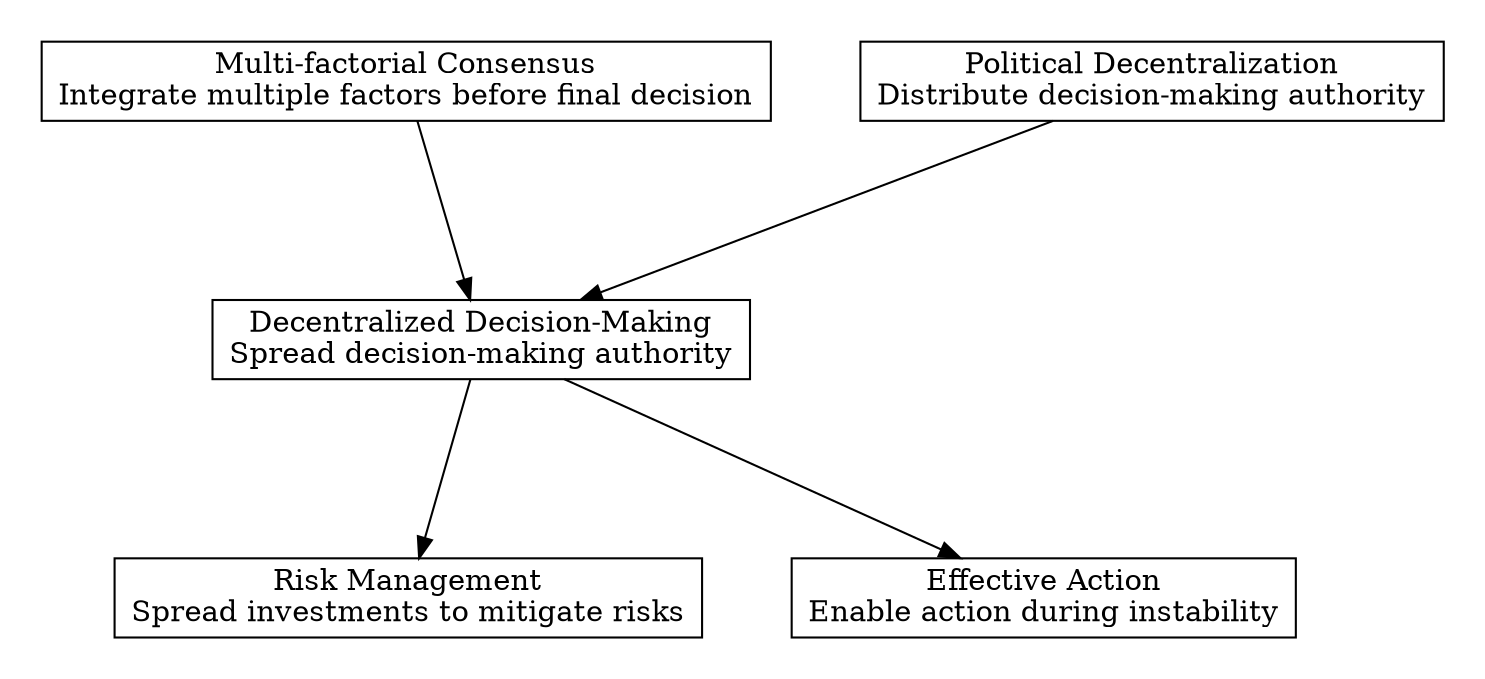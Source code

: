 digraph "" {
	graph [nodesep=0.6,
		rankdir=TB,
		ranksep=1.2
	];
	node [label="\N",
		shape=box
	];
	subgraph cluster_predecessors {
		graph [rank=max,
			style=invis
		];
		"Political Decentralization"	[label="Political Decentralization\nDistribute decision-making authority"];
		"Multi-factorial Consensus"	[label="Multi-factorial Consensus\nIntegrate multiple factors before final decision"];
	}
	subgraph cluster_descendants {
		graph [rank=min,
			style=invis
		];
		"Effective Action"	[label="Effective Action\nEnable action during instability"];
		"Risk Management"	[label="Risk Management\nSpread investments to mitigate risks"];
	}
	"Decentralized Decision-Making"	[label="Decentralized Decision-Making\nSpread decision-making authority"];
	"Decentralized Decision-Making" -> "Effective Action";
	"Decentralized Decision-Making" -> "Risk Management";
	"Political Decentralization" -> "Decentralized Decision-Making";
	"Multi-factorial Consensus" -> "Decentralized Decision-Making";
}
